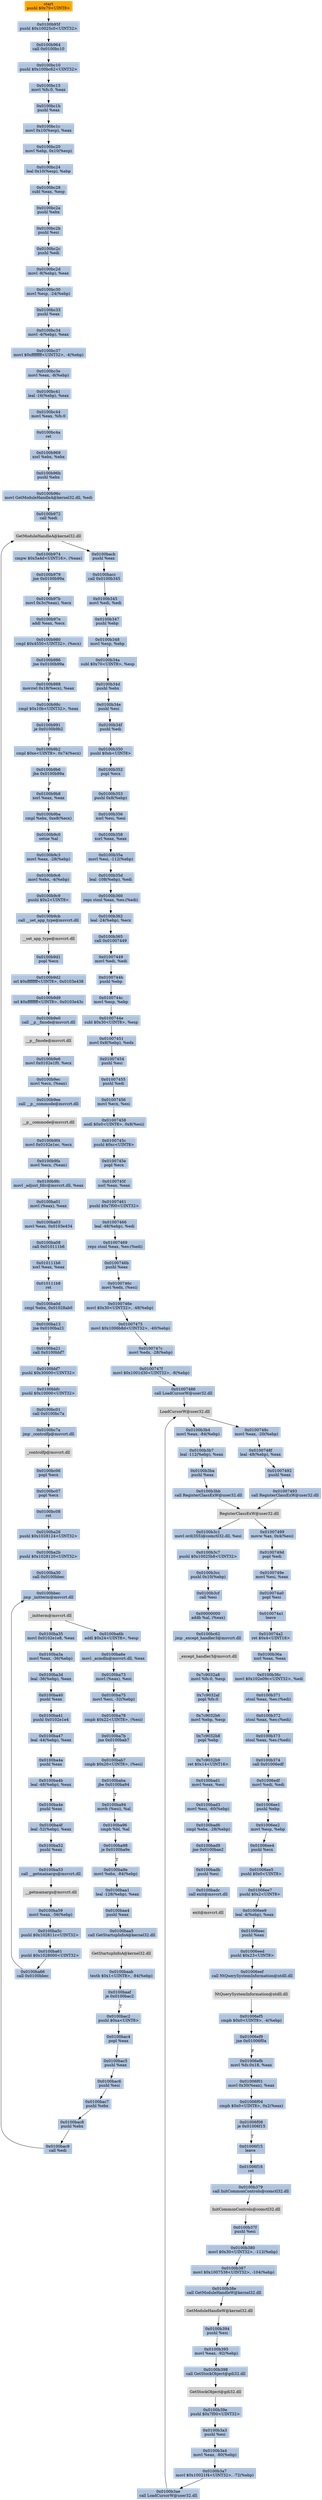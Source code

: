 digraph G {
node[shape=rectangle,style=filled,fillcolor=lightsteelblue,color=lightsteelblue]
bgcolor="transparent"
a0x0100b95dpushl_0x70UINT8[label="start\npushl $0x70<UINT8>",color="lightgrey",fillcolor="orange"];
a0x0100b95fpushl_0x10025c0UINT32[label="0x0100b95f\npushl $0x10025c0<UINT32>"];
a0x0100b964call_0x0100bc10[label="0x0100b964\ncall 0x0100bc10"];
a0x0100bc10pushl_0x100bc62UINT32[label="0x0100bc10\npushl $0x100bc62<UINT32>"];
a0x0100bc15movl_fs_0_eax[label="0x0100bc15\nmovl %fs:0, %eax"];
a0x0100bc1bpushl_eax[label="0x0100bc1b\npushl %eax"];
a0x0100bc1cmovl_0x10esp__eax[label="0x0100bc1c\nmovl 0x10(%esp), %eax"];
a0x0100bc20movl_ebp_0x10esp_[label="0x0100bc20\nmovl %ebp, 0x10(%esp)"];
a0x0100bc24leal_0x10esp__ebp[label="0x0100bc24\nleal 0x10(%esp), %ebp"];
a0x0100bc28subl_eax_esp[label="0x0100bc28\nsubl %eax, %esp"];
a0x0100bc2apushl_ebx[label="0x0100bc2a\npushl %ebx"];
a0x0100bc2bpushl_esi[label="0x0100bc2b\npushl %esi"];
a0x0100bc2cpushl_edi[label="0x0100bc2c\npushl %edi"];
a0x0100bc2dmovl__8ebp__eax[label="0x0100bc2d\nmovl -8(%ebp), %eax"];
a0x0100bc30movl_esp__24ebp_[label="0x0100bc30\nmovl %esp, -24(%ebp)"];
a0x0100bc33pushl_eax[label="0x0100bc33\npushl %eax"];
a0x0100bc34movl__4ebp__eax[label="0x0100bc34\nmovl -4(%ebp), %eax"];
a0x0100bc37movl_0xffffffffUINT32__4ebp_[label="0x0100bc37\nmovl $0xffffffff<UINT32>, -4(%ebp)"];
a0x0100bc3emovl_eax__8ebp_[label="0x0100bc3e\nmovl %eax, -8(%ebp)"];
a0x0100bc41leal__16ebp__eax[label="0x0100bc41\nleal -16(%ebp), %eax"];
a0x0100bc44movl_eax_fs_0[label="0x0100bc44\nmovl %eax, %fs:0"];
a0x0100bc4aret[label="0x0100bc4a\nret"];
a0x0100b969xorl_ebx_ebx[label="0x0100b969\nxorl %ebx, %ebx"];
a0x0100b96bpushl_ebx[label="0x0100b96b\npushl %ebx"];
a0x0100b96cmovl_GetModuleHandleA_kernel32_dll_edi[label="0x0100b96c\nmovl GetModuleHandleA@kernel32.dll, %edi"];
a0x0100b972call_edi[label="0x0100b972\ncall %edi"];
GetModuleHandleA_kernel32_dll[label="GetModuleHandleA@kernel32.dll",color="lightgrey",fillcolor="lightgrey"];
a0x0100b974cmpw_0x5a4dUINT16_eax_[label="0x0100b974\ncmpw $0x5a4d<UINT16>, (%eax)"];
a0x0100b979jne_0x0100b99a[label="0x0100b979\njne 0x0100b99a"];
a0x0100b97bmovl_0x3ceax__ecx[label="0x0100b97b\nmovl 0x3c(%eax), %ecx"];
a0x0100b97eaddl_eax_ecx[label="0x0100b97e\naddl %eax, %ecx"];
a0x0100b980cmpl_0x4550UINT32_ecx_[label="0x0100b980\ncmpl $0x4550<UINT32>, (%ecx)"];
a0x0100b986jne_0x0100b99a[label="0x0100b986\njne 0x0100b99a"];
a0x0100b988movzwl_0x18ecx__eax[label="0x0100b988\nmovzwl 0x18(%ecx), %eax"];
a0x0100b98ccmpl_0x10bUINT32_eax[label="0x0100b98c\ncmpl $0x10b<UINT32>, %eax"];
a0x0100b991je_0x0100b9b2[label="0x0100b991\nje 0x0100b9b2"];
a0x0100b9b2cmpl_0xeUINT8_0x74ecx_[label="0x0100b9b2\ncmpl $0xe<UINT8>, 0x74(%ecx)"];
a0x0100b9b6jbe_0x0100b99a[label="0x0100b9b6\njbe 0x0100b99a"];
a0x0100b9b8xorl_eax_eax[label="0x0100b9b8\nxorl %eax, %eax"];
a0x0100b9bacmpl_ebx_0xe8ecx_[label="0x0100b9ba\ncmpl %ebx, 0xe8(%ecx)"];
a0x0100b9c0setne_al[label="0x0100b9c0\nsetne %al"];
a0x0100b9c3movl_eax__28ebp_[label="0x0100b9c3\nmovl %eax, -28(%ebp)"];
a0x0100b9c6movl_ebx__4ebp_[label="0x0100b9c6\nmovl %ebx, -4(%ebp)"];
a0x0100b9c9pushl_0x2UINT8[label="0x0100b9c9\npushl $0x2<UINT8>"];
a0x0100b9cbcall___set_app_type_msvcrt_dll[label="0x0100b9cb\ncall __set_app_type@msvcrt.dll"];
a__set_app_type_msvcrt_dll[label="__set_app_type@msvcrt.dll",color="lightgrey",fillcolor="lightgrey"];
a0x0100b9d1popl_ecx[label="0x0100b9d1\npopl %ecx"];
a0x0100b9d2orl_0xffffffffUINT8_0x0103e438[label="0x0100b9d2\norl $0xffffffff<UINT8>, 0x0103e438"];
a0x0100b9d9orl_0xffffffffUINT8_0x0103e43c[label="0x0100b9d9\norl $0xffffffff<UINT8>, 0x0103e43c"];
a0x0100b9e0call___p__fmode_msvcrt_dll[label="0x0100b9e0\ncall __p__fmode@msvcrt.dll"];
a__p__fmode_msvcrt_dll[label="__p__fmode@msvcrt.dll",color="lightgrey",fillcolor="lightgrey"];
a0x0100b9e6movl_0x0102e1f0_ecx[label="0x0100b9e6\nmovl 0x0102e1f0, %ecx"];
a0x0100b9ecmovl_ecx_eax_[label="0x0100b9ec\nmovl %ecx, (%eax)"];
a0x0100b9eecall___p__commode_msvcrt_dll[label="0x0100b9ee\ncall __p__commode@msvcrt.dll"];
a__p__commode_msvcrt_dll[label="__p__commode@msvcrt.dll",color="lightgrey",fillcolor="lightgrey"];
a0x0100b9f4movl_0x0102e1ec_ecx[label="0x0100b9f4\nmovl 0x0102e1ec, %ecx"];
a0x0100b9famovl_ecx_eax_[label="0x0100b9fa\nmovl %ecx, (%eax)"];
a0x0100b9fcmovl__adjust_fdiv_msvcrt_dll_eax[label="0x0100b9fc\nmovl _adjust_fdiv@msvcrt.dll, %eax"];
a0x0100ba01movl_eax__eax[label="0x0100ba01\nmovl (%eax), %eax"];
a0x0100ba03movl_eax_0x0103e434[label="0x0100ba03\nmovl %eax, 0x0103e434"];
a0x0100ba08call_0x010111b6[label="0x0100ba08\ncall 0x010111b6"];
a0x010111b6xorl_eax_eax[label="0x010111b6\nxorl %eax, %eax"];
a0x010111b8ret[label="0x010111b8\nret"];
a0x0100ba0dcmpl_ebx_0x01028ab0[label="0x0100ba0d\ncmpl %ebx, 0x01028ab0"];
a0x0100ba13jne_0x0100ba21[label="0x0100ba13\njne 0x0100ba21"];
a0x0100ba21call_0x0100bbf7[label="0x0100ba21\ncall 0x0100bbf7"];
a0x0100bbf7pushl_0x30000UINT32[label="0x0100bbf7\npushl $0x30000<UINT32>"];
a0x0100bbfcpushl_0x10000UINT32[label="0x0100bbfc\npushl $0x10000<UINT32>"];
a0x0100bc01call_0x0100bc7a[label="0x0100bc01\ncall 0x0100bc7a"];
a0x0100bc7ajmp__controlfp_msvcrt_dll[label="0x0100bc7a\njmp _controlfp@msvcrt.dll"];
a_controlfp_msvcrt_dll[label="_controlfp@msvcrt.dll",color="lightgrey",fillcolor="lightgrey"];
a0x0100bc06popl_ecx[label="0x0100bc06\npopl %ecx"];
a0x0100bc07popl_ecx[label="0x0100bc07\npopl %ecx"];
a0x0100bc08ret[label="0x0100bc08\nret"];
a0x0100ba26pushl_0x1028124UINT32[label="0x0100ba26\npushl $0x1028124<UINT32>"];
a0x0100ba2bpushl_0x1028120UINT32[label="0x0100ba2b\npushl $0x1028120<UINT32>"];
a0x0100ba30call_0x0100bbec[label="0x0100ba30\ncall 0x0100bbec"];
a0x0100bbecjmp__initterm_msvcrt_dll[label="0x0100bbec\njmp _initterm@msvcrt.dll"];
a_initterm_msvcrt_dll[label="_initterm@msvcrt.dll",color="lightgrey",fillcolor="lightgrey"];
a0x0100ba35movl_0x0102e1e8_eax[label="0x0100ba35\nmovl 0x0102e1e8, %eax"];
a0x0100ba3amovl_eax__36ebp_[label="0x0100ba3a\nmovl %eax, -36(%ebp)"];
a0x0100ba3dleal__36ebp__eax[label="0x0100ba3d\nleal -36(%ebp), %eax"];
a0x0100ba40pushl_eax[label="0x0100ba40\npushl %eax"];
a0x0100ba41pushl_0x0102e1e4[label="0x0100ba41\npushl 0x0102e1e4"];
a0x0100ba47leal__44ebp__eax[label="0x0100ba47\nleal -44(%ebp), %eax"];
a0x0100ba4apushl_eax[label="0x0100ba4a\npushl %eax"];
a0x0100ba4bleal__48ebp__eax[label="0x0100ba4b\nleal -48(%ebp), %eax"];
a0x0100ba4epushl_eax[label="0x0100ba4e\npushl %eax"];
a0x0100ba4fleal__52ebp__eax[label="0x0100ba4f\nleal -52(%ebp), %eax"];
a0x0100ba52pushl_eax[label="0x0100ba52\npushl %eax"];
a0x0100ba53call___getmainargs_msvcrt_dll[label="0x0100ba53\ncall __getmainargs@msvcrt.dll"];
a__getmainargs_msvcrt_dll[label="__getmainargs@msvcrt.dll",color="lightgrey",fillcolor="lightgrey"];
a0x0100ba59movl_eax__56ebp_[label="0x0100ba59\nmovl %eax, -56(%ebp)"];
a0x0100ba5cpushl_0x102811cUINT32[label="0x0100ba5c\npushl $0x102811c<UINT32>"];
a0x0100ba61pushl_0x1028000UINT32[label="0x0100ba61\npushl $0x1028000<UINT32>"];
a0x0100ba66call_0x0100bbec[label="0x0100ba66\ncall 0x0100bbec"];
a0x0100ba6baddl_0x24UINT8_esp[label="0x0100ba6b\naddl $0x24<UINT8>, %esp"];
a0x0100ba6emovl__acmdln_msvcrt_dll_eax[label="0x0100ba6e\nmovl _acmdln@msvcrt.dll, %eax"];
a0x0100ba73movl_eax__esi[label="0x0100ba73\nmovl (%eax), %esi"];
a0x0100ba75movl_esi__32ebp_[label="0x0100ba75\nmovl %esi, -32(%ebp)"];
a0x0100ba78cmpb_0x22UINT8_esi_[label="0x0100ba78\ncmpb $0x22<UINT8>, (%esi)"];
a0x0100ba7bjne_0x0100bab7[label="0x0100ba7b\njne 0x0100bab7"];
a0x0100bab7cmpb_0x20UINT8_esi_[label="0x0100bab7\ncmpb $0x20<UINT8>, (%esi)"];
a0x0100babajbe_0x0100ba94[label="0x0100baba\njbe 0x0100ba94"];
a0x0100ba94movb_esi__al[label="0x0100ba94\nmovb (%esi), %al"];
a0x0100ba96cmpb_bl_al[label="0x0100ba96\ncmpb %bl, %al"];
a0x0100ba98je_0x0100ba9e[label="0x0100ba98\nje 0x0100ba9e"];
a0x0100ba9emovl_ebx__84ebp_[label="0x0100ba9e\nmovl %ebx, -84(%ebp)"];
a0x0100baa1leal__128ebp__eax[label="0x0100baa1\nleal -128(%ebp), %eax"];
a0x0100baa4pushl_eax[label="0x0100baa4\npushl %eax"];
a0x0100baa5call_GetStartupInfoA_kernel32_dll[label="0x0100baa5\ncall GetStartupInfoA@kernel32.dll"];
GetStartupInfoA_kernel32_dll[label="GetStartupInfoA@kernel32.dll",color="lightgrey",fillcolor="lightgrey"];
a0x0100baabtestb_0x1UINT8__84ebp_[label="0x0100baab\ntestb $0x1<UINT8>, -84(%ebp)"];
a0x0100baafje_0x0100bac2[label="0x0100baaf\nje 0x0100bac2"];
a0x0100bac2pushl_0xaUINT8[label="0x0100bac2\npushl $0xa<UINT8>"];
a0x0100bac4popl_eax[label="0x0100bac4\npopl %eax"];
a0x0100bac5pushl_eax[label="0x0100bac5\npushl %eax"];
a0x0100bac6pushl_esi[label="0x0100bac6\npushl %esi"];
a0x0100bac7pushl_ebx[label="0x0100bac7\npushl %ebx"];
a0x0100bac8pushl_ebx[label="0x0100bac8\npushl %ebx"];
a0x0100bac9call_edi[label="0x0100bac9\ncall %edi"];
a0x0100bacbpushl_eax[label="0x0100bacb\npushl %eax"];
a0x0100bacccall_0x0100b345[label="0x0100bacc\ncall 0x0100b345"];
a0x0100b345movl_edi_edi[label="0x0100b345\nmovl %edi, %edi"];
a0x0100b347pushl_ebp[label="0x0100b347\npushl %ebp"];
a0x0100b348movl_esp_ebp[label="0x0100b348\nmovl %esp, %ebp"];
a0x0100b34asubl_0x70UINT8_esp[label="0x0100b34a\nsubl $0x70<UINT8>, %esp"];
a0x0100b34dpushl_ebx[label="0x0100b34d\npushl %ebx"];
a0x0100b34epushl_esi[label="0x0100b34e\npushl %esi"];
a0x0100b34fpushl_edi[label="0x0100b34f\npushl %edi"];
a0x0100b350pushl_0xbUINT8[label="0x0100b350\npushl $0xb<UINT8>"];
a0x0100b352popl_ecx[label="0x0100b352\npopl %ecx"];
a0x0100b353pushl_0x8ebp_[label="0x0100b353\npushl 0x8(%ebp)"];
a0x0100b356xorl_esi_esi[label="0x0100b356\nxorl %esi, %esi"];
a0x0100b358xorl_eax_eax[label="0x0100b358\nxorl %eax, %eax"];
a0x0100b35amovl_esi__112ebp_[label="0x0100b35a\nmovl %esi, -112(%ebp)"];
a0x0100b35dleal__108ebp__edi[label="0x0100b35d\nleal -108(%ebp), %edi"];
a0x0100b360repz_stosl_eax_es_edi_[label="0x0100b360\nrepz stosl %eax, %es:(%edi)"];
a0x0100b362leal__24ebp__ecx[label="0x0100b362\nleal -24(%ebp), %ecx"];
a0x0100b365call_0x01007449[label="0x0100b365\ncall 0x01007449"];
a0x01007449movl_edi_edi[label="0x01007449\nmovl %edi, %edi"];
a0x0100744bpushl_ebp[label="0x0100744b\npushl %ebp"];
a0x0100744cmovl_esp_ebp[label="0x0100744c\nmovl %esp, %ebp"];
a0x0100744esubl_0x30UINT8_esp[label="0x0100744e\nsubl $0x30<UINT8>, %esp"];
a0x01007451movl_0x8ebp__edx[label="0x01007451\nmovl 0x8(%ebp), %edx"];
a0x01007454pushl_esi[label="0x01007454\npushl %esi"];
a0x01007455pushl_edi[label="0x01007455\npushl %edi"];
a0x01007456movl_ecx_esi[label="0x01007456\nmovl %ecx, %esi"];
a0x01007458andl_0x0UINT8_0x8esi_[label="0x01007458\nandl $0x0<UINT8>, 0x8(%esi)"];
a0x0100745cpushl_0xcUINT8[label="0x0100745c\npushl $0xc<UINT8>"];
a0x0100745epopl_ecx[label="0x0100745e\npopl %ecx"];
a0x0100745fxorl_eax_eax[label="0x0100745f\nxorl %eax, %eax"];
a0x01007461pushl_0x7f00UINT32[label="0x01007461\npushl $0x7f00<UINT32>"];
a0x01007466leal__48ebp__edi[label="0x01007466\nleal -48(%ebp), %edi"];
a0x01007469repz_stosl_eax_es_edi_[label="0x01007469\nrepz stosl %eax, %es:(%edi)"];
a0x0100746bpushl_eax[label="0x0100746b\npushl %eax"];
a0x0100746cmovl_edx_esi_[label="0x0100746c\nmovl %edx, (%esi)"];
a0x0100746emovl_0x30UINT32__48ebp_[label="0x0100746e\nmovl $0x30<UINT32>, -48(%ebp)"];
a0x01007475movl_0x1006b8dUINT32__40ebp_[label="0x01007475\nmovl $0x1006b8d<UINT32>, -40(%ebp)"];
a0x0100747cmovl_edx__28ebp_[label="0x0100747c\nmovl %edx, -28(%ebp)"];
a0x0100747fmovl_0x1001d30UINT32__8ebp_[label="0x0100747f\nmovl $0x1001d30<UINT32>, -8(%ebp)"];
a0x01007486call_LoadCursorW_user32_dll[label="0x01007486\ncall LoadCursorW@user32.dll"];
LoadCursorW_user32_dll[label="LoadCursorW@user32.dll",color="lightgrey",fillcolor="lightgrey"];
a0x0100748cmovl_eax__20ebp_[label="0x0100748c\nmovl %eax, -20(%ebp)"];
a0x0100748fleal__48ebp__eax[label="0x0100748f\nleal -48(%ebp), %eax"];
a0x01007492pushl_eax[label="0x01007492\npushl %eax"];
a0x01007493call_RegisterClassExW_user32_dll[label="0x01007493\ncall RegisterClassExW@user32.dll"];
RegisterClassExW_user32_dll[label="RegisterClassExW@user32.dll",color="lightgrey",fillcolor="lightgrey"];
a0x01007499movw_ax_0x4esi_[label="0x01007499\nmovw %ax, 0x4(%esi)"];
a0x0100749dpopl_edi[label="0x0100749d\npopl %edi"];
a0x0100749emovl_esi_eax[label="0x0100749e\nmovl %esi, %eax"];
a0x010074a0popl_esi[label="0x010074a0\npopl %esi"];
a0x010074a1leave_[label="0x010074a1\nleave "];
a0x010074a2ret_0x4UINT16[label="0x010074a2\nret $0x4<UINT16>"];
a0x0100b36axorl_eax_eax[label="0x0100b36a\nxorl %eax, %eax"];
a0x0100b36cmovl_0x102e09cUINT32_edi[label="0x0100b36c\nmovl $0x102e09c<UINT32>, %edi"];
a0x0100b371stosl_eax_es_edi_[label="0x0100b371\nstosl %eax, %es:(%edi)"];
a0x0100b372stosl_eax_es_edi_[label="0x0100b372\nstosl %eax, %es:(%edi)"];
a0x0100b373stosl_eax_es_edi_[label="0x0100b373\nstosl %eax, %es:(%edi)"];
a0x0100b374call_0x01006edf[label="0x0100b374\ncall 0x01006edf"];
a0x01006edfmovl_edi_edi[label="0x01006edf\nmovl %edi, %edi"];
a0x01006ee1pushl_ebp[label="0x01006ee1\npushl %ebp"];
a0x01006ee2movl_esp_ebp[label="0x01006ee2\nmovl %esp, %ebp"];
a0x01006ee4pushl_ecx[label="0x01006ee4\npushl %ecx"];
a0x01006ee5pushl_0x0UINT8[label="0x01006ee5\npushl $0x0<UINT8>"];
a0x01006ee7pushl_0x2UINT8[label="0x01006ee7\npushl $0x2<UINT8>"];
a0x01006ee9leal__4ebp__eax[label="0x01006ee9\nleal -4(%ebp), %eax"];
a0x01006eecpushl_eax[label="0x01006eec\npushl %eax"];
a0x01006eedpushl_0x23UINT8[label="0x01006eed\npushl $0x23<UINT8>"];
a0x01006eefcall_NtQuerySystemInformation_ntdll_dll[label="0x01006eef\ncall NtQuerySystemInformation@ntdll.dll"];
NtQuerySystemInformation_ntdll_dll[label="NtQuerySystemInformation@ntdll.dll",color="lightgrey",fillcolor="lightgrey"];
a0x01006ef5cmpb_0x0UINT8__4ebp_[label="0x01006ef5\ncmpb $0x0<UINT8>, -4(%ebp)"];
a0x01006ef9jne_0x01006f0a[label="0x01006ef9\njne 0x01006f0a"];
a0x01006efbmovl_fs_0x18_eax[label="0x01006efb\nmovl %fs:0x18, %eax"];
a0x01006f01movl_0x30eax__eax[label="0x01006f01\nmovl 0x30(%eax), %eax"];
a0x01006f04cmpb_0x0UINT8_0x2eax_[label="0x01006f04\ncmpb $0x0<UINT8>, 0x2(%eax)"];
a0x01006f08je_0x01006f15[label="0x01006f08\nje 0x01006f15"];
a0x01006f15leave_[label="0x01006f15\nleave "];
a0x01006f16ret[label="0x01006f16\nret"];
a0x0100b379call_InitCommonControls_comctl32_dll[label="0x0100b379\ncall InitCommonControls@comctl32.dll"];
InitCommonControls_comctl32_dll[label="InitCommonControls@comctl32.dll",color="lightgrey",fillcolor="lightgrey"];
a0x0100b37fpushl_esi[label="0x0100b37f\npushl %esi"];
a0x0100b380movl_0x30UINT32__112ebp_[label="0x0100b380\nmovl $0x30<UINT32>, -112(%ebp)"];
a0x0100b387movl_0x1007538UINT32__104ebp_[label="0x0100b387\nmovl $0x1007538<UINT32>, -104(%ebp)"];
a0x0100b38ecall_GetModuleHandleW_kernel32_dll[label="0x0100b38e\ncall GetModuleHandleW@kernel32.dll"];
GetModuleHandleW_kernel32_dll[label="GetModuleHandleW@kernel32.dll",color="lightgrey",fillcolor="lightgrey"];
a0x0100b394pushl_esi[label="0x0100b394\npushl %esi"];
a0x0100b395movl_eax__92ebp_[label="0x0100b395\nmovl %eax, -92(%ebp)"];
a0x0100b398call_GetStockObject_gdi32_dll[label="0x0100b398\ncall GetStockObject@gdi32.dll"];
GetStockObject_gdi32_dll[label="GetStockObject@gdi32.dll",color="lightgrey",fillcolor="lightgrey"];
a0x0100b39epushl_0x7f00UINT32[label="0x0100b39e\npushl $0x7f00<UINT32>"];
a0x0100b3a3pushl_esi[label="0x0100b3a3\npushl %esi"];
a0x0100b3a4movl_eax__80ebp_[label="0x0100b3a4\nmovl %eax, -80(%ebp)"];
a0x0100b3a7movl_0x10021f4UINT32__72ebp_[label="0x0100b3a7\nmovl $0x10021f4<UINT32>, -72(%ebp)"];
a0x0100b3aecall_LoadCursorW_user32_dll[label="0x0100b3ae\ncall LoadCursorW@user32.dll"];
a0x0100b3b4movl_eax__84ebp_[label="0x0100b3b4\nmovl %eax, -84(%ebp)"];
a0x0100b3b7leal__112ebp__eax[label="0x0100b3b7\nleal -112(%ebp), %eax"];
a0x0100b3bapushl_eax[label="0x0100b3ba\npushl %eax"];
a0x0100b3bbcall_RegisterClassExW_user32_dll[label="0x0100b3bb\ncall RegisterClassExW@user32.dll"];
a0x0100b3c1movl_ord355__comctl32_dll_esi[label="0x0100b3c1\nmovl ord(355)@comctl32.dll, %esi"];
a0x0100b3c7pushl_0x10025b8UINT32[label="0x0100b3c7\npushl $0x10025b8<UINT32>"];
a0x0100b3ccpushl_0x10ebp_[label="0x0100b3cc\npushl 0x10(%ebp)"];
a0x0100b3cfcall_esi[label="0x0100b3cf\ncall %esi"];
a0x00000000addb_al_eax_[label="0x00000000\naddb %al, (%eax)"];
a0x0100bc62jmp__except_handler3_msvcrt_dll[label="0x0100bc62\njmp _except_handler3@msvcrt.dll"];
a_except_handler3_msvcrt_dll[label="_except_handler3@msvcrt.dll",color="lightgrey",fillcolor="lightgrey"];
a0x7c9032a8movl_fs_0_esp[label="0x7c9032a8\nmovl %fs:0, %esp"];
a0x7c9032afpopl_fs_0[label="0x7c9032af\npopl %fs:0"];
a0x7c9032b6movl_ebp_esp[label="0x7c9032b6\nmovl %ebp, %esp"];
a0x7c9032b8popl_ebp[label="0x7c9032b8\npopl %ebp"];
a0x7c9032b9ret_0x14UINT16[label="0x7c9032b9\nret $0x14<UINT16>"];
a0x0100bad1movl_eax_esi[label="0x0100bad1\nmovl %eax, %esi"];
a0x0100bad3movl_esi__60ebp_[label="0x0100bad3\nmovl %esi, -60(%ebp)"];
a0x0100bad6cmpl_ebx__28ebp_[label="0x0100bad6\ncmpl %ebx, -28(%ebp)"];
a0x0100bad9jne_0x0100bae2[label="0x0100bad9\njne 0x0100bae2"];
a0x0100badbpushl_esi[label="0x0100badb\npushl %esi"];
a0x0100badccall_exit_msvcrt_dll[label="0x0100badc\ncall exit@msvcrt.dll"];
exit_msvcrt_dll[label="exit@msvcrt.dll",color="lightgrey",fillcolor="lightgrey"];
a0x0100b95dpushl_0x70UINT8 -> a0x0100b95fpushl_0x10025c0UINT32 [color="#000000"];
a0x0100b95fpushl_0x10025c0UINT32 -> a0x0100b964call_0x0100bc10 [color="#000000"];
a0x0100b964call_0x0100bc10 -> a0x0100bc10pushl_0x100bc62UINT32 [color="#000000"];
a0x0100bc10pushl_0x100bc62UINT32 -> a0x0100bc15movl_fs_0_eax [color="#000000"];
a0x0100bc15movl_fs_0_eax -> a0x0100bc1bpushl_eax [color="#000000"];
a0x0100bc1bpushl_eax -> a0x0100bc1cmovl_0x10esp__eax [color="#000000"];
a0x0100bc1cmovl_0x10esp__eax -> a0x0100bc20movl_ebp_0x10esp_ [color="#000000"];
a0x0100bc20movl_ebp_0x10esp_ -> a0x0100bc24leal_0x10esp__ebp [color="#000000"];
a0x0100bc24leal_0x10esp__ebp -> a0x0100bc28subl_eax_esp [color="#000000"];
a0x0100bc28subl_eax_esp -> a0x0100bc2apushl_ebx [color="#000000"];
a0x0100bc2apushl_ebx -> a0x0100bc2bpushl_esi [color="#000000"];
a0x0100bc2bpushl_esi -> a0x0100bc2cpushl_edi [color="#000000"];
a0x0100bc2cpushl_edi -> a0x0100bc2dmovl__8ebp__eax [color="#000000"];
a0x0100bc2dmovl__8ebp__eax -> a0x0100bc30movl_esp__24ebp_ [color="#000000"];
a0x0100bc30movl_esp__24ebp_ -> a0x0100bc33pushl_eax [color="#000000"];
a0x0100bc33pushl_eax -> a0x0100bc34movl__4ebp__eax [color="#000000"];
a0x0100bc34movl__4ebp__eax -> a0x0100bc37movl_0xffffffffUINT32__4ebp_ [color="#000000"];
a0x0100bc37movl_0xffffffffUINT32__4ebp_ -> a0x0100bc3emovl_eax__8ebp_ [color="#000000"];
a0x0100bc3emovl_eax__8ebp_ -> a0x0100bc41leal__16ebp__eax [color="#000000"];
a0x0100bc41leal__16ebp__eax -> a0x0100bc44movl_eax_fs_0 [color="#000000"];
a0x0100bc44movl_eax_fs_0 -> a0x0100bc4aret [color="#000000"];
a0x0100bc4aret -> a0x0100b969xorl_ebx_ebx [color="#000000"];
a0x0100b969xorl_ebx_ebx -> a0x0100b96bpushl_ebx [color="#000000"];
a0x0100b96bpushl_ebx -> a0x0100b96cmovl_GetModuleHandleA_kernel32_dll_edi [color="#000000"];
a0x0100b96cmovl_GetModuleHandleA_kernel32_dll_edi -> a0x0100b972call_edi [color="#000000"];
a0x0100b972call_edi -> GetModuleHandleA_kernel32_dll [color="#000000"];
GetModuleHandleA_kernel32_dll -> a0x0100b974cmpw_0x5a4dUINT16_eax_ [color="#000000"];
a0x0100b974cmpw_0x5a4dUINT16_eax_ -> a0x0100b979jne_0x0100b99a [color="#000000"];
a0x0100b979jne_0x0100b99a -> a0x0100b97bmovl_0x3ceax__ecx [color="#000000",label="F"];
a0x0100b97bmovl_0x3ceax__ecx -> a0x0100b97eaddl_eax_ecx [color="#000000"];
a0x0100b97eaddl_eax_ecx -> a0x0100b980cmpl_0x4550UINT32_ecx_ [color="#000000"];
a0x0100b980cmpl_0x4550UINT32_ecx_ -> a0x0100b986jne_0x0100b99a [color="#000000"];
a0x0100b986jne_0x0100b99a -> a0x0100b988movzwl_0x18ecx__eax [color="#000000",label="F"];
a0x0100b988movzwl_0x18ecx__eax -> a0x0100b98ccmpl_0x10bUINT32_eax [color="#000000"];
a0x0100b98ccmpl_0x10bUINT32_eax -> a0x0100b991je_0x0100b9b2 [color="#000000"];
a0x0100b991je_0x0100b9b2 -> a0x0100b9b2cmpl_0xeUINT8_0x74ecx_ [color="#000000",label="T"];
a0x0100b9b2cmpl_0xeUINT8_0x74ecx_ -> a0x0100b9b6jbe_0x0100b99a [color="#000000"];
a0x0100b9b6jbe_0x0100b99a -> a0x0100b9b8xorl_eax_eax [color="#000000",label="F"];
a0x0100b9b8xorl_eax_eax -> a0x0100b9bacmpl_ebx_0xe8ecx_ [color="#000000"];
a0x0100b9bacmpl_ebx_0xe8ecx_ -> a0x0100b9c0setne_al [color="#000000"];
a0x0100b9c0setne_al -> a0x0100b9c3movl_eax__28ebp_ [color="#000000"];
a0x0100b9c3movl_eax__28ebp_ -> a0x0100b9c6movl_ebx__4ebp_ [color="#000000"];
a0x0100b9c6movl_ebx__4ebp_ -> a0x0100b9c9pushl_0x2UINT8 [color="#000000"];
a0x0100b9c9pushl_0x2UINT8 -> a0x0100b9cbcall___set_app_type_msvcrt_dll [color="#000000"];
a0x0100b9cbcall___set_app_type_msvcrt_dll -> a__set_app_type_msvcrt_dll [color="#000000"];
a__set_app_type_msvcrt_dll -> a0x0100b9d1popl_ecx [color="#000000"];
a0x0100b9d1popl_ecx -> a0x0100b9d2orl_0xffffffffUINT8_0x0103e438 [color="#000000"];
a0x0100b9d2orl_0xffffffffUINT8_0x0103e438 -> a0x0100b9d9orl_0xffffffffUINT8_0x0103e43c [color="#000000"];
a0x0100b9d9orl_0xffffffffUINT8_0x0103e43c -> a0x0100b9e0call___p__fmode_msvcrt_dll [color="#000000"];
a0x0100b9e0call___p__fmode_msvcrt_dll -> a__p__fmode_msvcrt_dll [color="#000000"];
a__p__fmode_msvcrt_dll -> a0x0100b9e6movl_0x0102e1f0_ecx [color="#000000"];
a0x0100b9e6movl_0x0102e1f0_ecx -> a0x0100b9ecmovl_ecx_eax_ [color="#000000"];
a0x0100b9ecmovl_ecx_eax_ -> a0x0100b9eecall___p__commode_msvcrt_dll [color="#000000"];
a0x0100b9eecall___p__commode_msvcrt_dll -> a__p__commode_msvcrt_dll [color="#000000"];
a__p__commode_msvcrt_dll -> a0x0100b9f4movl_0x0102e1ec_ecx [color="#000000"];
a0x0100b9f4movl_0x0102e1ec_ecx -> a0x0100b9famovl_ecx_eax_ [color="#000000"];
a0x0100b9famovl_ecx_eax_ -> a0x0100b9fcmovl__adjust_fdiv_msvcrt_dll_eax [color="#000000"];
a0x0100b9fcmovl__adjust_fdiv_msvcrt_dll_eax -> a0x0100ba01movl_eax__eax [color="#000000"];
a0x0100ba01movl_eax__eax -> a0x0100ba03movl_eax_0x0103e434 [color="#000000"];
a0x0100ba03movl_eax_0x0103e434 -> a0x0100ba08call_0x010111b6 [color="#000000"];
a0x0100ba08call_0x010111b6 -> a0x010111b6xorl_eax_eax [color="#000000"];
a0x010111b6xorl_eax_eax -> a0x010111b8ret [color="#000000"];
a0x010111b8ret -> a0x0100ba0dcmpl_ebx_0x01028ab0 [color="#000000"];
a0x0100ba0dcmpl_ebx_0x01028ab0 -> a0x0100ba13jne_0x0100ba21 [color="#000000"];
a0x0100ba13jne_0x0100ba21 -> a0x0100ba21call_0x0100bbf7 [color="#000000",label="T"];
a0x0100ba21call_0x0100bbf7 -> a0x0100bbf7pushl_0x30000UINT32 [color="#000000"];
a0x0100bbf7pushl_0x30000UINT32 -> a0x0100bbfcpushl_0x10000UINT32 [color="#000000"];
a0x0100bbfcpushl_0x10000UINT32 -> a0x0100bc01call_0x0100bc7a [color="#000000"];
a0x0100bc01call_0x0100bc7a -> a0x0100bc7ajmp__controlfp_msvcrt_dll [color="#000000"];
a0x0100bc7ajmp__controlfp_msvcrt_dll -> a_controlfp_msvcrt_dll [color="#000000"];
a_controlfp_msvcrt_dll -> a0x0100bc06popl_ecx [color="#000000"];
a0x0100bc06popl_ecx -> a0x0100bc07popl_ecx [color="#000000"];
a0x0100bc07popl_ecx -> a0x0100bc08ret [color="#000000"];
a0x0100bc08ret -> a0x0100ba26pushl_0x1028124UINT32 [color="#000000"];
a0x0100ba26pushl_0x1028124UINT32 -> a0x0100ba2bpushl_0x1028120UINT32 [color="#000000"];
a0x0100ba2bpushl_0x1028120UINT32 -> a0x0100ba30call_0x0100bbec [color="#000000"];
a0x0100ba30call_0x0100bbec -> a0x0100bbecjmp__initterm_msvcrt_dll [color="#000000"];
a0x0100bbecjmp__initterm_msvcrt_dll -> a_initterm_msvcrt_dll [color="#000000"];
a_initterm_msvcrt_dll -> a0x0100ba35movl_0x0102e1e8_eax [color="#000000"];
a0x0100ba35movl_0x0102e1e8_eax -> a0x0100ba3amovl_eax__36ebp_ [color="#000000"];
a0x0100ba3amovl_eax__36ebp_ -> a0x0100ba3dleal__36ebp__eax [color="#000000"];
a0x0100ba3dleal__36ebp__eax -> a0x0100ba40pushl_eax [color="#000000"];
a0x0100ba40pushl_eax -> a0x0100ba41pushl_0x0102e1e4 [color="#000000"];
a0x0100ba41pushl_0x0102e1e4 -> a0x0100ba47leal__44ebp__eax [color="#000000"];
a0x0100ba47leal__44ebp__eax -> a0x0100ba4apushl_eax [color="#000000"];
a0x0100ba4apushl_eax -> a0x0100ba4bleal__48ebp__eax [color="#000000"];
a0x0100ba4bleal__48ebp__eax -> a0x0100ba4epushl_eax [color="#000000"];
a0x0100ba4epushl_eax -> a0x0100ba4fleal__52ebp__eax [color="#000000"];
a0x0100ba4fleal__52ebp__eax -> a0x0100ba52pushl_eax [color="#000000"];
a0x0100ba52pushl_eax -> a0x0100ba53call___getmainargs_msvcrt_dll [color="#000000"];
a0x0100ba53call___getmainargs_msvcrt_dll -> a__getmainargs_msvcrt_dll [color="#000000"];
a__getmainargs_msvcrt_dll -> a0x0100ba59movl_eax__56ebp_ [color="#000000"];
a0x0100ba59movl_eax__56ebp_ -> a0x0100ba5cpushl_0x102811cUINT32 [color="#000000"];
a0x0100ba5cpushl_0x102811cUINT32 -> a0x0100ba61pushl_0x1028000UINT32 [color="#000000"];
a0x0100ba61pushl_0x1028000UINT32 -> a0x0100ba66call_0x0100bbec [color="#000000"];
a0x0100ba66call_0x0100bbec -> a0x0100bbecjmp__initterm_msvcrt_dll [color="#000000"];
a_initterm_msvcrt_dll -> a0x0100ba6baddl_0x24UINT8_esp [color="#000000"];
a0x0100ba6baddl_0x24UINT8_esp -> a0x0100ba6emovl__acmdln_msvcrt_dll_eax [color="#000000"];
a0x0100ba6emovl__acmdln_msvcrt_dll_eax -> a0x0100ba73movl_eax__esi [color="#000000"];
a0x0100ba73movl_eax__esi -> a0x0100ba75movl_esi__32ebp_ [color="#000000"];
a0x0100ba75movl_esi__32ebp_ -> a0x0100ba78cmpb_0x22UINT8_esi_ [color="#000000"];
a0x0100ba78cmpb_0x22UINT8_esi_ -> a0x0100ba7bjne_0x0100bab7 [color="#000000"];
a0x0100ba7bjne_0x0100bab7 -> a0x0100bab7cmpb_0x20UINT8_esi_ [color="#000000",label="T"];
a0x0100bab7cmpb_0x20UINT8_esi_ -> a0x0100babajbe_0x0100ba94 [color="#000000"];
a0x0100babajbe_0x0100ba94 -> a0x0100ba94movb_esi__al [color="#000000",label="T"];
a0x0100ba94movb_esi__al -> a0x0100ba96cmpb_bl_al [color="#000000"];
a0x0100ba96cmpb_bl_al -> a0x0100ba98je_0x0100ba9e [color="#000000"];
a0x0100ba98je_0x0100ba9e -> a0x0100ba9emovl_ebx__84ebp_ [color="#000000",label="T"];
a0x0100ba9emovl_ebx__84ebp_ -> a0x0100baa1leal__128ebp__eax [color="#000000"];
a0x0100baa1leal__128ebp__eax -> a0x0100baa4pushl_eax [color="#000000"];
a0x0100baa4pushl_eax -> a0x0100baa5call_GetStartupInfoA_kernel32_dll [color="#000000"];
a0x0100baa5call_GetStartupInfoA_kernel32_dll -> GetStartupInfoA_kernel32_dll [color="#000000"];
GetStartupInfoA_kernel32_dll -> a0x0100baabtestb_0x1UINT8__84ebp_ [color="#000000"];
a0x0100baabtestb_0x1UINT8__84ebp_ -> a0x0100baafje_0x0100bac2 [color="#000000"];
a0x0100baafje_0x0100bac2 -> a0x0100bac2pushl_0xaUINT8 [color="#000000",label="T"];
a0x0100bac2pushl_0xaUINT8 -> a0x0100bac4popl_eax [color="#000000"];
a0x0100bac4popl_eax -> a0x0100bac5pushl_eax [color="#000000"];
a0x0100bac5pushl_eax -> a0x0100bac6pushl_esi [color="#000000"];
a0x0100bac6pushl_esi -> a0x0100bac7pushl_ebx [color="#000000"];
a0x0100bac7pushl_ebx -> a0x0100bac8pushl_ebx [color="#000000"];
a0x0100bac8pushl_ebx -> a0x0100bac9call_edi [color="#000000"];
a0x0100bac9call_edi -> GetModuleHandleA_kernel32_dll [color="#000000"];
GetModuleHandleA_kernel32_dll -> a0x0100bacbpushl_eax [color="#000000"];
a0x0100bacbpushl_eax -> a0x0100bacccall_0x0100b345 [color="#000000"];
a0x0100bacccall_0x0100b345 -> a0x0100b345movl_edi_edi [color="#000000"];
a0x0100b345movl_edi_edi -> a0x0100b347pushl_ebp [color="#000000"];
a0x0100b347pushl_ebp -> a0x0100b348movl_esp_ebp [color="#000000"];
a0x0100b348movl_esp_ebp -> a0x0100b34asubl_0x70UINT8_esp [color="#000000"];
a0x0100b34asubl_0x70UINT8_esp -> a0x0100b34dpushl_ebx [color="#000000"];
a0x0100b34dpushl_ebx -> a0x0100b34epushl_esi [color="#000000"];
a0x0100b34epushl_esi -> a0x0100b34fpushl_edi [color="#000000"];
a0x0100b34fpushl_edi -> a0x0100b350pushl_0xbUINT8 [color="#000000"];
a0x0100b350pushl_0xbUINT8 -> a0x0100b352popl_ecx [color="#000000"];
a0x0100b352popl_ecx -> a0x0100b353pushl_0x8ebp_ [color="#000000"];
a0x0100b353pushl_0x8ebp_ -> a0x0100b356xorl_esi_esi [color="#000000"];
a0x0100b356xorl_esi_esi -> a0x0100b358xorl_eax_eax [color="#000000"];
a0x0100b358xorl_eax_eax -> a0x0100b35amovl_esi__112ebp_ [color="#000000"];
a0x0100b35amovl_esi__112ebp_ -> a0x0100b35dleal__108ebp__edi [color="#000000"];
a0x0100b35dleal__108ebp__edi -> a0x0100b360repz_stosl_eax_es_edi_ [color="#000000"];
a0x0100b360repz_stosl_eax_es_edi_ -> a0x0100b362leal__24ebp__ecx [color="#000000"];
a0x0100b362leal__24ebp__ecx -> a0x0100b365call_0x01007449 [color="#000000"];
a0x0100b365call_0x01007449 -> a0x01007449movl_edi_edi [color="#000000"];
a0x01007449movl_edi_edi -> a0x0100744bpushl_ebp [color="#000000"];
a0x0100744bpushl_ebp -> a0x0100744cmovl_esp_ebp [color="#000000"];
a0x0100744cmovl_esp_ebp -> a0x0100744esubl_0x30UINT8_esp [color="#000000"];
a0x0100744esubl_0x30UINT8_esp -> a0x01007451movl_0x8ebp__edx [color="#000000"];
a0x01007451movl_0x8ebp__edx -> a0x01007454pushl_esi [color="#000000"];
a0x01007454pushl_esi -> a0x01007455pushl_edi [color="#000000"];
a0x01007455pushl_edi -> a0x01007456movl_ecx_esi [color="#000000"];
a0x01007456movl_ecx_esi -> a0x01007458andl_0x0UINT8_0x8esi_ [color="#000000"];
a0x01007458andl_0x0UINT8_0x8esi_ -> a0x0100745cpushl_0xcUINT8 [color="#000000"];
a0x0100745cpushl_0xcUINT8 -> a0x0100745epopl_ecx [color="#000000"];
a0x0100745epopl_ecx -> a0x0100745fxorl_eax_eax [color="#000000"];
a0x0100745fxorl_eax_eax -> a0x01007461pushl_0x7f00UINT32 [color="#000000"];
a0x01007461pushl_0x7f00UINT32 -> a0x01007466leal__48ebp__edi [color="#000000"];
a0x01007466leal__48ebp__edi -> a0x01007469repz_stosl_eax_es_edi_ [color="#000000"];
a0x01007469repz_stosl_eax_es_edi_ -> a0x0100746bpushl_eax [color="#000000"];
a0x0100746bpushl_eax -> a0x0100746cmovl_edx_esi_ [color="#000000"];
a0x0100746cmovl_edx_esi_ -> a0x0100746emovl_0x30UINT32__48ebp_ [color="#000000"];
a0x0100746emovl_0x30UINT32__48ebp_ -> a0x01007475movl_0x1006b8dUINT32__40ebp_ [color="#000000"];
a0x01007475movl_0x1006b8dUINT32__40ebp_ -> a0x0100747cmovl_edx__28ebp_ [color="#000000"];
a0x0100747cmovl_edx__28ebp_ -> a0x0100747fmovl_0x1001d30UINT32__8ebp_ [color="#000000"];
a0x0100747fmovl_0x1001d30UINT32__8ebp_ -> a0x01007486call_LoadCursorW_user32_dll [color="#000000"];
a0x01007486call_LoadCursorW_user32_dll -> LoadCursorW_user32_dll [color="#000000"];
LoadCursorW_user32_dll -> a0x0100748cmovl_eax__20ebp_ [color="#000000"];
a0x0100748cmovl_eax__20ebp_ -> a0x0100748fleal__48ebp__eax [color="#000000"];
a0x0100748fleal__48ebp__eax -> a0x01007492pushl_eax [color="#000000"];
a0x01007492pushl_eax -> a0x01007493call_RegisterClassExW_user32_dll [color="#000000"];
a0x01007493call_RegisterClassExW_user32_dll -> RegisterClassExW_user32_dll [color="#000000"];
RegisterClassExW_user32_dll -> a0x01007499movw_ax_0x4esi_ [color="#000000"];
a0x01007499movw_ax_0x4esi_ -> a0x0100749dpopl_edi [color="#000000"];
a0x0100749dpopl_edi -> a0x0100749emovl_esi_eax [color="#000000"];
a0x0100749emovl_esi_eax -> a0x010074a0popl_esi [color="#000000"];
a0x010074a0popl_esi -> a0x010074a1leave_ [color="#000000"];
a0x010074a1leave_ -> a0x010074a2ret_0x4UINT16 [color="#000000"];
a0x010074a2ret_0x4UINT16 -> a0x0100b36axorl_eax_eax [color="#000000"];
a0x0100b36axorl_eax_eax -> a0x0100b36cmovl_0x102e09cUINT32_edi [color="#000000"];
a0x0100b36cmovl_0x102e09cUINT32_edi -> a0x0100b371stosl_eax_es_edi_ [color="#000000"];
a0x0100b371stosl_eax_es_edi_ -> a0x0100b372stosl_eax_es_edi_ [color="#000000"];
a0x0100b372stosl_eax_es_edi_ -> a0x0100b373stosl_eax_es_edi_ [color="#000000"];
a0x0100b373stosl_eax_es_edi_ -> a0x0100b374call_0x01006edf [color="#000000"];
a0x0100b374call_0x01006edf -> a0x01006edfmovl_edi_edi [color="#000000"];
a0x01006edfmovl_edi_edi -> a0x01006ee1pushl_ebp [color="#000000"];
a0x01006ee1pushl_ebp -> a0x01006ee2movl_esp_ebp [color="#000000"];
a0x01006ee2movl_esp_ebp -> a0x01006ee4pushl_ecx [color="#000000"];
a0x01006ee4pushl_ecx -> a0x01006ee5pushl_0x0UINT8 [color="#000000"];
a0x01006ee5pushl_0x0UINT8 -> a0x01006ee7pushl_0x2UINT8 [color="#000000"];
a0x01006ee7pushl_0x2UINT8 -> a0x01006ee9leal__4ebp__eax [color="#000000"];
a0x01006ee9leal__4ebp__eax -> a0x01006eecpushl_eax [color="#000000"];
a0x01006eecpushl_eax -> a0x01006eedpushl_0x23UINT8 [color="#000000"];
a0x01006eedpushl_0x23UINT8 -> a0x01006eefcall_NtQuerySystemInformation_ntdll_dll [color="#000000"];
a0x01006eefcall_NtQuerySystemInformation_ntdll_dll -> NtQuerySystemInformation_ntdll_dll [color="#000000"];
NtQuerySystemInformation_ntdll_dll -> a0x01006ef5cmpb_0x0UINT8__4ebp_ [color="#000000"];
a0x01006ef5cmpb_0x0UINT8__4ebp_ -> a0x01006ef9jne_0x01006f0a [color="#000000"];
a0x01006ef9jne_0x01006f0a -> a0x01006efbmovl_fs_0x18_eax [color="#000000",label="F"];
a0x01006efbmovl_fs_0x18_eax -> a0x01006f01movl_0x30eax__eax [color="#000000"];
a0x01006f01movl_0x30eax__eax -> a0x01006f04cmpb_0x0UINT8_0x2eax_ [color="#000000"];
a0x01006f04cmpb_0x0UINT8_0x2eax_ -> a0x01006f08je_0x01006f15 [color="#000000"];
a0x01006f08je_0x01006f15 -> a0x01006f15leave_ [color="#000000",label="T"];
a0x01006f15leave_ -> a0x01006f16ret [color="#000000"];
a0x01006f16ret -> a0x0100b379call_InitCommonControls_comctl32_dll [color="#000000"];
a0x0100b379call_InitCommonControls_comctl32_dll -> InitCommonControls_comctl32_dll [color="#000000"];
InitCommonControls_comctl32_dll -> a0x0100b37fpushl_esi [color="#000000"];
a0x0100b37fpushl_esi -> a0x0100b380movl_0x30UINT32__112ebp_ [color="#000000"];
a0x0100b380movl_0x30UINT32__112ebp_ -> a0x0100b387movl_0x1007538UINT32__104ebp_ [color="#000000"];
a0x0100b387movl_0x1007538UINT32__104ebp_ -> a0x0100b38ecall_GetModuleHandleW_kernel32_dll [color="#000000"];
a0x0100b38ecall_GetModuleHandleW_kernel32_dll -> GetModuleHandleW_kernel32_dll [color="#000000"];
GetModuleHandleW_kernel32_dll -> a0x0100b394pushl_esi [color="#000000"];
a0x0100b394pushl_esi -> a0x0100b395movl_eax__92ebp_ [color="#000000"];
a0x0100b395movl_eax__92ebp_ -> a0x0100b398call_GetStockObject_gdi32_dll [color="#000000"];
a0x0100b398call_GetStockObject_gdi32_dll -> GetStockObject_gdi32_dll [color="#000000"];
GetStockObject_gdi32_dll -> a0x0100b39epushl_0x7f00UINT32 [color="#000000"];
a0x0100b39epushl_0x7f00UINT32 -> a0x0100b3a3pushl_esi [color="#000000"];
a0x0100b3a3pushl_esi -> a0x0100b3a4movl_eax__80ebp_ [color="#000000"];
a0x0100b3a4movl_eax__80ebp_ -> a0x0100b3a7movl_0x10021f4UINT32__72ebp_ [color="#000000"];
a0x0100b3a7movl_0x10021f4UINT32__72ebp_ -> a0x0100b3aecall_LoadCursorW_user32_dll [color="#000000"];
a0x0100b3aecall_LoadCursorW_user32_dll -> LoadCursorW_user32_dll [color="#000000"];
LoadCursorW_user32_dll -> a0x0100b3b4movl_eax__84ebp_ [color="#000000"];
a0x0100b3b4movl_eax__84ebp_ -> a0x0100b3b7leal__112ebp__eax [color="#000000"];
a0x0100b3b7leal__112ebp__eax -> a0x0100b3bapushl_eax [color="#000000"];
a0x0100b3bapushl_eax -> a0x0100b3bbcall_RegisterClassExW_user32_dll [color="#000000"];
a0x0100b3bbcall_RegisterClassExW_user32_dll -> RegisterClassExW_user32_dll [color="#000000"];
RegisterClassExW_user32_dll -> a0x0100b3c1movl_ord355__comctl32_dll_esi [color="#000000"];
a0x0100b3c1movl_ord355__comctl32_dll_esi -> a0x0100b3c7pushl_0x10025b8UINT32 [color="#000000"];
a0x0100b3c7pushl_0x10025b8UINT32 -> a0x0100b3ccpushl_0x10ebp_ [color="#000000"];
a0x0100b3ccpushl_0x10ebp_ -> a0x0100b3cfcall_esi [color="#000000"];
a0x0100b3cfcall_esi -> a0x00000000addb_al_eax_ [color="#000000"];
a0x00000000addb_al_eax_ -> a0x0100bc62jmp__except_handler3_msvcrt_dll [color="#000000"];
a0x0100bc62jmp__except_handler3_msvcrt_dll -> a_except_handler3_msvcrt_dll [color="#000000"];
a_except_handler3_msvcrt_dll -> a0x7c9032a8movl_fs_0_esp [color="#000000"];
a0x7c9032a8movl_fs_0_esp -> a0x7c9032afpopl_fs_0 [color="#000000"];
a0x7c9032afpopl_fs_0 -> a0x7c9032b6movl_ebp_esp [color="#000000"];
a0x7c9032b6movl_ebp_esp -> a0x7c9032b8popl_ebp [color="#000000"];
a0x7c9032b8popl_ebp -> a0x7c9032b9ret_0x14UINT16 [color="#000000"];
a0x7c9032b9ret_0x14UINT16 -> a0x0100bad1movl_eax_esi [color="#000000"];
a0x0100bad1movl_eax_esi -> a0x0100bad3movl_esi__60ebp_ [color="#000000"];
a0x0100bad3movl_esi__60ebp_ -> a0x0100bad6cmpl_ebx__28ebp_ [color="#000000"];
a0x0100bad6cmpl_ebx__28ebp_ -> a0x0100bad9jne_0x0100bae2 [color="#000000"];
a0x0100bad9jne_0x0100bae2 -> a0x0100badbpushl_esi [color="#000000",label="F"];
a0x0100badbpushl_esi -> a0x0100badccall_exit_msvcrt_dll [color="#000000"];
a0x0100badccall_exit_msvcrt_dll -> exit_msvcrt_dll [color="#000000"];
}
